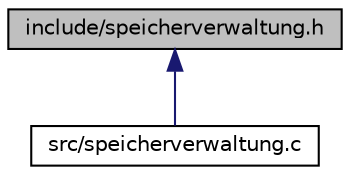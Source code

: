 digraph "include/speicherverwaltung.h"
{
  edge [fontname="Helvetica",fontsize="10",labelfontname="Helvetica",labelfontsize="10"];
  node [fontname="Helvetica",fontsize="10",shape=record];
  Node1 [label="include/speicherverwaltung.h",height=0.2,width=0.4,color="black", fillcolor="grey75", style="filled", fontcolor="black"];
  Node1 -> Node2 [dir="back",color="midnightblue",fontsize="10",style="solid",fontname="Helvetica"];
  Node2 [label="src/speicherverwaltung.c",height=0.2,width=0.4,color="black", fillcolor="white", style="filled",URL="$speicherverwaltung_8c.html"];
}
